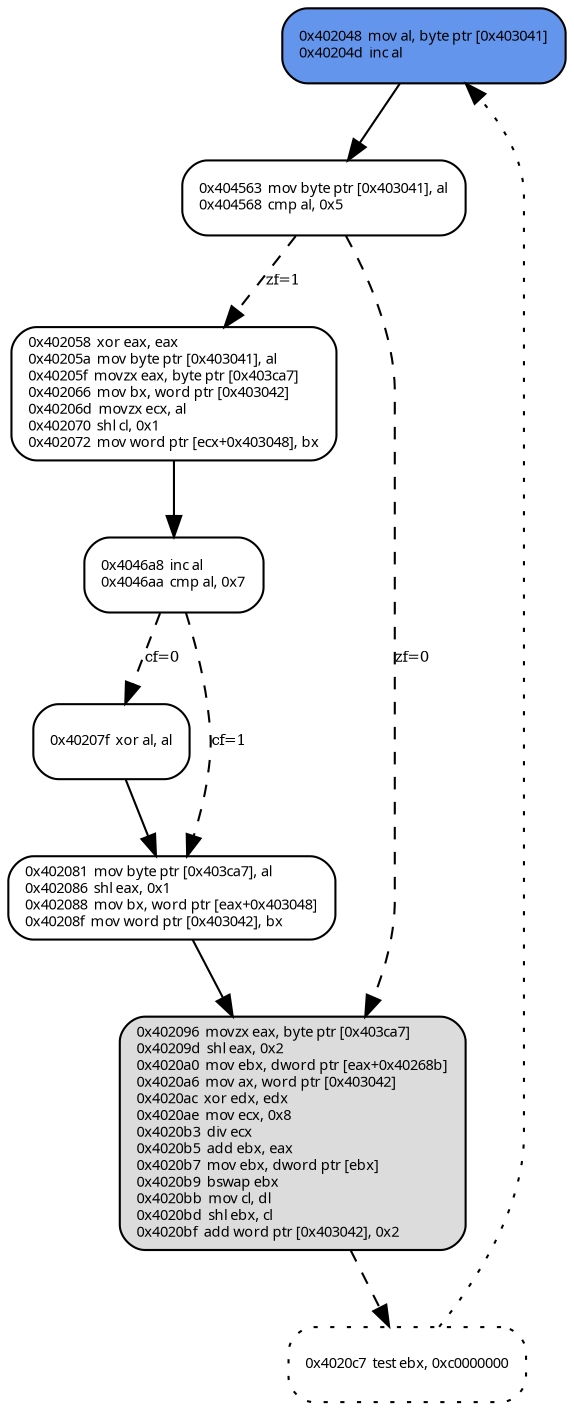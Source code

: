 digraph G {
  0 [
     fontname="Source Code Pro",
     fontsize=7, shape=box, style="rounded,filled", fillcolor=cornflowerblue,
     label="0x402048  mov al, byte ptr [0x403041]\l0x40204d  inc al\l"
  ];

  1 [
     fontname="Source Code Pro",
     fontsize=7, shape=box, style=rounded,
     label="0x404563  mov byte ptr [0x403041], al\l0x404568  cmp al, 0x5\l"
  ];

  2 [
     fontname="Source Code Pro",
     fontsize=7, shape=box, style=rounded,
     label="0x402058  xor eax, eax\l0x40205a  mov byte ptr [0x403041], al\l0x40205f  movzx eax, byte ptr [0x403ca7]\l0x402066  mov bx, word ptr [0x403042]\l0x40206d  movzx ecx, al\l0x402070  shl cl, 0x1\l0x402072  mov word ptr [ecx+0x403048], bx\l"
  ];

  3 [
     fontname="Source Code Pro",
     fontsize=7, shape=box, style=rounded,
     label="0x4046a8  inc al\l0x4046aa  cmp al, 0x7\l"
  ];

  4 [
     fontname="Source Code Pro",
     fontsize=7, shape=box, style=rounded,
     label="0x40207f  xor al, al\l"
  ];

  5 [
     fontname="Source Code Pro",
     fontsize=7, shape=box, style=rounded,
     label="0x402081  mov byte ptr [0x403ca7], al\l0x402086  shl eax, 0x1\l0x402088  mov bx, word ptr [eax+0x403048]\l0x40208f  mov word ptr [0x403042], bx\l"
  ];

  6 [
     fontname="Source Code Pro",
     fontsize=7, shape=box, style="rounded,filled", fillcolor=gainsboro,
     label="0x402096  movzx eax, byte ptr [0x403ca7]\l0x40209d  shl eax, 0x2\l0x4020a0  mov ebx, dword ptr [eax+0x40268b]\l0x4020a6  mov ax, word ptr [0x403042]\l0x4020ac  xor edx, edx\l0x4020ae  mov ecx, 0x8\l0x4020b3  div ecx\l0x4020b5  add ebx, eax\l0x4020b7  mov ebx, dword ptr [ebx]\l0x4020b9  bswap ebx\l0x4020bb  mov cl, dl\l0x4020bd  shl ebx, cl\l0x4020bf  add word ptr [0x403042], 0x2\l"
  ];

  7 [
    fontname="Source Code Pro",
    fontsize=7, shape=box, style="rounded,dotted",
    label="0x4020c7  test ebx, 0xc0000000\l"
  ]

  0 -> 1 [fontsize=7, label="", style="solid"];
  1 -> 2 [fontsize=7, label="zf=1", style="dashed"];
  1 -> 6 [fontsize=7, label="zf=0", style="dashed"];
  2 -> 3 [fontsize=7, label="", style="solid"];
  3 -> 4 [fontsize=7, label="cf=0", style="dashed"];
  3 -> 5 [fontsize=7, label="cf=1", style="dashed"];
  4 -> 5 [fontsize=7, label="", style="solid"];
  5 -> 6 [fontsize=7, label="", style="solid"];
  6 -> 7 [fontsize=7, label="", style="dashed"];
  7 -> 0 [fontsize=7, label="", style="dotted"];
}